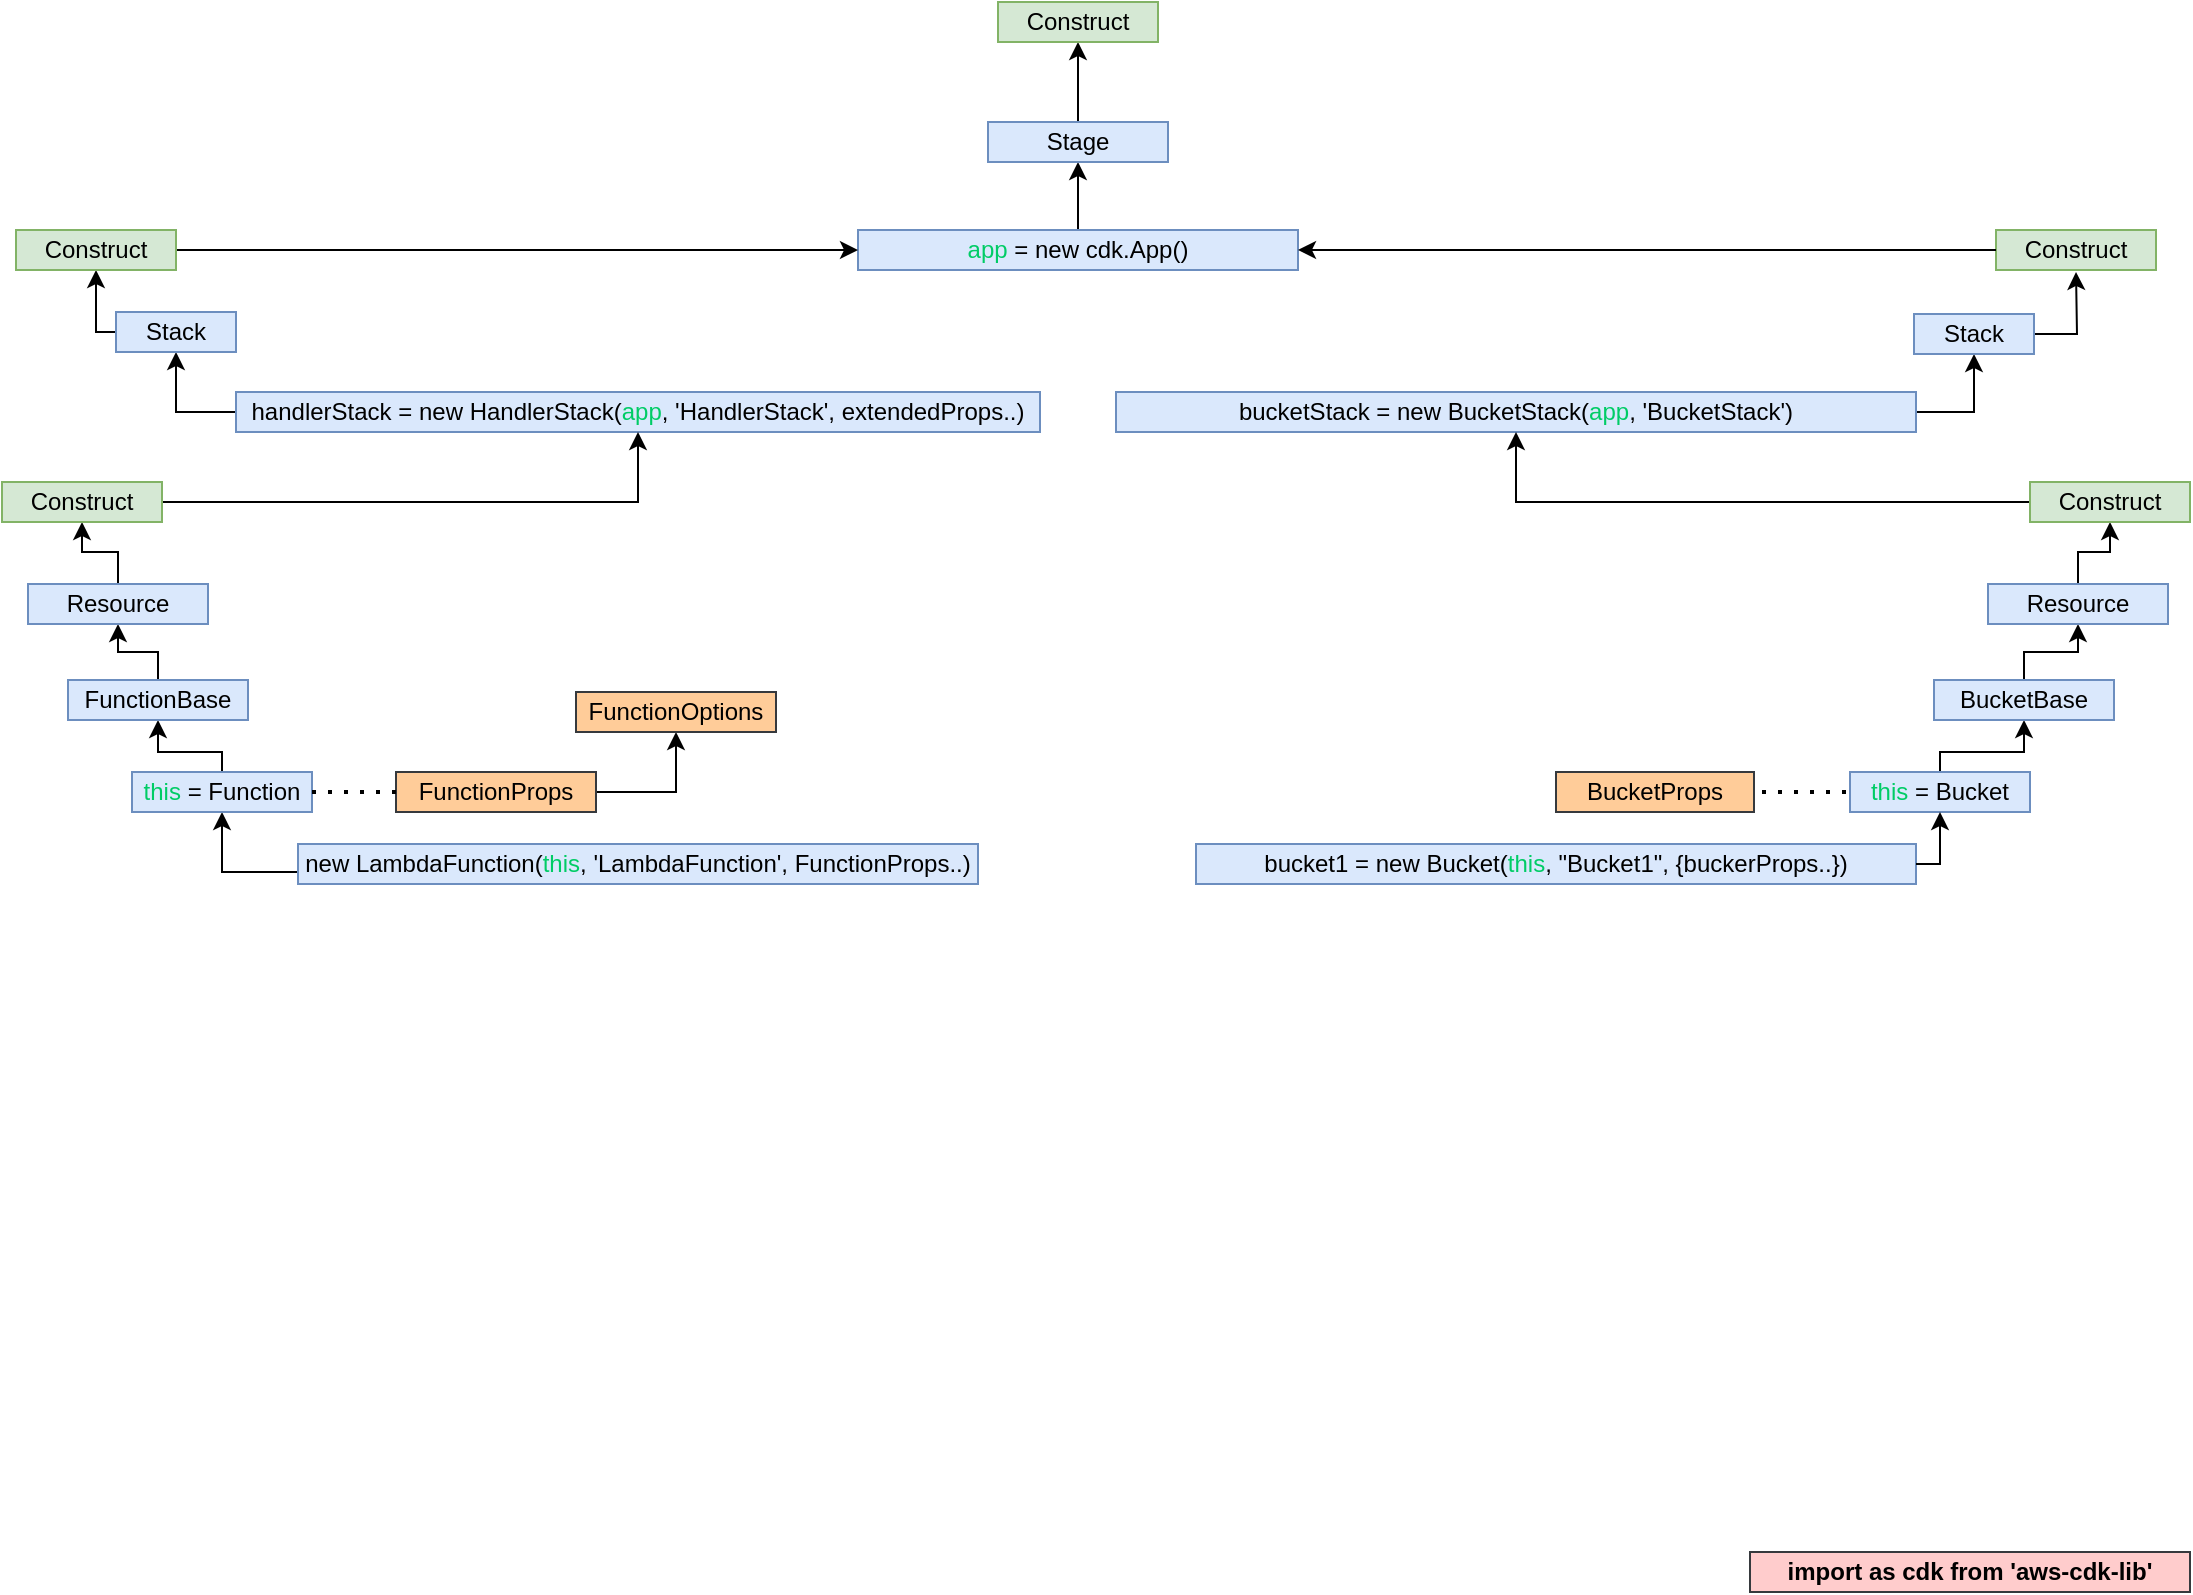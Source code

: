 <mxfile version="23.1.5" type="github">
  <diagram name="Page-1" id="hpfC6C4rZ-5vUPcEvH5o">
    <mxGraphModel dx="1383" dy="732" grid="1" gridSize="10" guides="1" tooltips="1" connect="1" arrows="1" fold="1" page="1" pageScale="1" pageWidth="1100" pageHeight="850" math="0" shadow="0">
      <root>
        <mxCell id="0" />
        <mxCell id="1" parent="0" />
        <mxCell id="QoQmynqA4SF9GIS3_MTl-1" value="bucket1 = new Bucket(&lt;font color=&quot;#00cc66&quot;&gt;this&lt;/font&gt;, &quot;Bucket1&quot;, {buckerProps..})" style="rounded=0;whiteSpace=wrap;html=1;flipV=1;flipH=1;fillColor=#dae8fc;strokeColor=#6c8ebf;fontStyle=0" parent="1" vertex="1">
          <mxGeometry x="600" y="466" width="360" height="20" as="geometry" />
        </mxCell>
        <mxCell id="NvNeomUsXUP52iQ3HjqU-1" value="import as cdk from &#39;aws-cdk-lib&#39;" style="rounded=0;whiteSpace=wrap;html=1;flipV=1;flipH=1;fillColor=#ffcccc;strokeColor=#36393d;fontStyle=1" vertex="1" parent="1">
          <mxGeometry x="877" y="820" width="220" height="20" as="geometry" />
        </mxCell>
        <mxCell id="NvNeomUsXUP52iQ3HjqU-18" style="edgeStyle=orthogonalEdgeStyle;rounded=0;orthogonalLoop=1;jettySize=auto;html=1;entryX=0.5;entryY=1;entryDx=0;entryDy=0;" edge="1" parent="1" source="NvNeomUsXUP52iQ3HjqU-2" target="NvNeomUsXUP52iQ3HjqU-15">
          <mxGeometry relative="1" as="geometry" />
        </mxCell>
        <mxCell id="NvNeomUsXUP52iQ3HjqU-2" value="&lt;font color=&quot;#00cc66&quot;&gt;app&lt;/font&gt; = new cdk.App()" style="rounded=0;whiteSpace=wrap;html=1;flipV=1;flipH=1;fillColor=#dae8fc;strokeColor=#6c8ebf;fontStyle=0" vertex="1" parent="1">
          <mxGeometry x="431" y="159" width="220" height="20" as="geometry" />
        </mxCell>
        <mxCell id="NvNeomUsXUP52iQ3HjqU-44" style="edgeStyle=orthogonalEdgeStyle;rounded=0;orthogonalLoop=1;jettySize=auto;html=1;entryX=0.5;entryY=1;entryDx=0;entryDy=0;" edge="1" parent="1" source="NvNeomUsXUP52iQ3HjqU-3" target="NvNeomUsXUP52iQ3HjqU-22">
          <mxGeometry relative="1" as="geometry">
            <Array as="points">
              <mxPoint x="989" y="250" />
            </Array>
          </mxGeometry>
        </mxCell>
        <mxCell id="NvNeomUsXUP52iQ3HjqU-3" value="bucketStack = new BucketStack(&lt;font color=&quot;#00cc66&quot;&gt;app&lt;/font&gt;, &#39;BucketStack&#39;)" style="rounded=0;whiteSpace=wrap;html=1;flipV=1;flipH=1;fillColor=#dae8fc;strokeColor=#6c8ebf;fontStyle=0" vertex="1" parent="1">
          <mxGeometry x="560" y="240" width="400" height="20" as="geometry" />
        </mxCell>
        <mxCell id="NvNeomUsXUP52iQ3HjqU-32" style="edgeStyle=orthogonalEdgeStyle;rounded=0;orthogonalLoop=1;jettySize=auto;html=1;entryX=0.5;entryY=1;entryDx=0;entryDy=0;" edge="1" parent="1" source="NvNeomUsXUP52iQ3HjqU-4" target="NvNeomUsXUP52iQ3HjqU-21">
          <mxGeometry relative="1" as="geometry">
            <Array as="points">
              <mxPoint x="90" y="250" />
            </Array>
          </mxGeometry>
        </mxCell>
        <mxCell id="NvNeomUsXUP52iQ3HjqU-4" value="handlerStack = new HandlerStack(&lt;font color=&quot;#00cc66&quot;&gt;app&lt;/font&gt;, &#39;HandlerStack&#39;, extendedProps..)" style="rounded=0;whiteSpace=wrap;html=1;flipV=1;flipH=1;fillColor=#dae8fc;strokeColor=#6c8ebf;fontStyle=0" vertex="1" parent="1">
          <mxGeometry x="120" y="240" width="402" height="20" as="geometry" />
        </mxCell>
        <mxCell id="NvNeomUsXUP52iQ3HjqU-37" style="edgeStyle=orthogonalEdgeStyle;rounded=0;orthogonalLoop=1;jettySize=auto;html=1;entryX=0.5;entryY=1;entryDx=0;entryDy=0;" edge="1" parent="1" source="NvNeomUsXUP52iQ3HjqU-5" target="NvNeomUsXUP52iQ3HjqU-23">
          <mxGeometry relative="1" as="geometry">
            <Array as="points">
              <mxPoint x="113" y="480" />
            </Array>
          </mxGeometry>
        </mxCell>
        <mxCell id="NvNeomUsXUP52iQ3HjqU-5" value="new LambdaFunction(&lt;font color=&quot;#00cc66&quot;&gt;this&lt;/font&gt;, &#39;LambdaFunction&#39;, FunctionProps..)" style="rounded=0;whiteSpace=wrap;html=1;flipV=1;flipH=1;fillColor=#dae8fc;strokeColor=#6c8ebf;fontStyle=0" vertex="1" parent="1">
          <mxGeometry x="151" y="466" width="340" height="20" as="geometry" />
        </mxCell>
        <mxCell id="NvNeomUsXUP52iQ3HjqU-19" style="edgeStyle=orthogonalEdgeStyle;rounded=0;orthogonalLoop=1;jettySize=auto;html=1;entryX=0.5;entryY=1;entryDx=0;entryDy=0;" edge="1" parent="1" source="NvNeomUsXUP52iQ3HjqU-15" target="NvNeomUsXUP52iQ3HjqU-17">
          <mxGeometry relative="1" as="geometry" />
        </mxCell>
        <mxCell id="NvNeomUsXUP52iQ3HjqU-15" value="Stage" style="rounded=0;whiteSpace=wrap;html=1;flipV=1;flipH=1;fillColor=#dae8fc;strokeColor=#6c8ebf;fontStyle=0" vertex="1" parent="1">
          <mxGeometry x="496" y="105" width="90" height="20" as="geometry" />
        </mxCell>
        <mxCell id="NvNeomUsXUP52iQ3HjqU-17" value="Construct" style="rounded=0;whiteSpace=wrap;html=1;flipV=1;flipH=1;fillColor=#d5e8d4;strokeColor=#82b366;fontStyle=0" vertex="1" parent="1">
          <mxGeometry x="501" y="45" width="80" height="20" as="geometry" />
        </mxCell>
        <mxCell id="NvNeomUsXUP52iQ3HjqU-33" style="edgeStyle=orthogonalEdgeStyle;rounded=0;orthogonalLoop=1;jettySize=auto;html=1;entryX=0.5;entryY=1;entryDx=0;entryDy=0;" edge="1" parent="1" source="NvNeomUsXUP52iQ3HjqU-21" target="NvNeomUsXUP52iQ3HjqU-29">
          <mxGeometry relative="1" as="geometry">
            <Array as="points">
              <mxPoint x="50" y="210" />
            </Array>
          </mxGeometry>
        </mxCell>
        <mxCell id="NvNeomUsXUP52iQ3HjqU-21" value="Stack" style="rounded=0;whiteSpace=wrap;html=1;flipV=1;flipH=1;fillColor=#dae8fc;strokeColor=#6c8ebf;fontStyle=0" vertex="1" parent="1">
          <mxGeometry x="60" y="200" width="60" height="20" as="geometry" />
        </mxCell>
        <mxCell id="NvNeomUsXUP52iQ3HjqU-46" style="edgeStyle=orthogonalEdgeStyle;rounded=0;orthogonalLoop=1;jettySize=auto;html=1;" edge="1" parent="1" source="NvNeomUsXUP52iQ3HjqU-22">
          <mxGeometry relative="1" as="geometry">
            <mxPoint x="1040" y="180" as="targetPoint" />
          </mxGeometry>
        </mxCell>
        <mxCell id="NvNeomUsXUP52iQ3HjqU-22" value="Stack" style="rounded=0;whiteSpace=wrap;html=1;flipV=1;flipH=1;fillColor=#dae8fc;strokeColor=#6c8ebf;fontStyle=0" vertex="1" parent="1">
          <mxGeometry x="959" y="201" width="60" height="20" as="geometry" />
        </mxCell>
        <mxCell id="NvNeomUsXUP52iQ3HjqU-39" style="edgeStyle=orthogonalEdgeStyle;rounded=0;orthogonalLoop=1;jettySize=auto;html=1;entryX=0.5;entryY=1;entryDx=0;entryDy=0;" edge="1" parent="1" source="NvNeomUsXUP52iQ3HjqU-23" target="NvNeomUsXUP52iQ3HjqU-25">
          <mxGeometry relative="1" as="geometry">
            <Array as="points">
              <mxPoint x="113" y="420" />
              <mxPoint x="81" y="420" />
            </Array>
          </mxGeometry>
        </mxCell>
        <mxCell id="NvNeomUsXUP52iQ3HjqU-23" value="&lt;font color=&quot;#00cc66&quot;&gt;this&lt;/font&gt; = Function" style="rounded=0;whiteSpace=wrap;html=1;flipV=1;flipH=1;fillColor=#dae8fc;strokeColor=#6c8ebf;fontStyle=0" vertex="1" parent="1">
          <mxGeometry x="68" y="430" width="90" height="20" as="geometry" />
        </mxCell>
        <mxCell id="NvNeomUsXUP52iQ3HjqU-40" style="edgeStyle=orthogonalEdgeStyle;rounded=0;orthogonalLoop=1;jettySize=auto;html=1;entryX=0.5;entryY=1;entryDx=0;entryDy=0;" edge="1" parent="1" source="NvNeomUsXUP52iQ3HjqU-25" target="NvNeomUsXUP52iQ3HjqU-27">
          <mxGeometry relative="1" as="geometry">
            <Array as="points">
              <mxPoint x="81" y="370" />
              <mxPoint x="61" y="370" />
            </Array>
          </mxGeometry>
        </mxCell>
        <mxCell id="NvNeomUsXUP52iQ3HjqU-25" value="FunctionBase" style="rounded=0;whiteSpace=wrap;html=1;flipV=1;flipH=1;fillColor=#dae8fc;strokeColor=#6c8ebf;fontStyle=0" vertex="1" parent="1">
          <mxGeometry x="36" y="384" width="90" height="20" as="geometry" />
        </mxCell>
        <mxCell id="NvNeomUsXUP52iQ3HjqU-41" style="edgeStyle=orthogonalEdgeStyle;rounded=0;orthogonalLoop=1;jettySize=auto;html=1;entryX=0.5;entryY=1;entryDx=0;entryDy=0;" edge="1" parent="1" source="NvNeomUsXUP52iQ3HjqU-27" target="NvNeomUsXUP52iQ3HjqU-28">
          <mxGeometry relative="1" as="geometry">
            <Array as="points">
              <mxPoint x="61" y="320" />
              <mxPoint x="43" y="320" />
            </Array>
          </mxGeometry>
        </mxCell>
        <mxCell id="NvNeomUsXUP52iQ3HjqU-27" value="Resource" style="rounded=0;whiteSpace=wrap;html=1;flipV=1;flipH=1;fillColor=#dae8fc;strokeColor=#6c8ebf;fontStyle=0" vertex="1" parent="1">
          <mxGeometry x="16" y="336" width="90" height="20" as="geometry" />
        </mxCell>
        <mxCell id="NvNeomUsXUP52iQ3HjqU-63" style="edgeStyle=orthogonalEdgeStyle;rounded=0;orthogonalLoop=1;jettySize=auto;html=1;entryX=0.5;entryY=1;entryDx=0;entryDy=0;" edge="1" parent="1" source="NvNeomUsXUP52iQ3HjqU-28" target="NvNeomUsXUP52iQ3HjqU-4">
          <mxGeometry relative="1" as="geometry" />
        </mxCell>
        <mxCell id="NvNeomUsXUP52iQ3HjqU-28" value="Construct" style="rounded=0;whiteSpace=wrap;html=1;flipV=1;flipH=1;fillColor=#d5e8d4;strokeColor=#82b366;fontStyle=0" vertex="1" parent="1">
          <mxGeometry x="3" y="285" width="80" height="20" as="geometry" />
        </mxCell>
        <mxCell id="NvNeomUsXUP52iQ3HjqU-66" style="edgeStyle=orthogonalEdgeStyle;rounded=0;orthogonalLoop=1;jettySize=auto;html=1;entryX=0;entryY=0.5;entryDx=0;entryDy=0;" edge="1" parent="1" source="NvNeomUsXUP52iQ3HjqU-29" target="NvNeomUsXUP52iQ3HjqU-2">
          <mxGeometry relative="1" as="geometry">
            <mxPoint x="420" y="170" as="targetPoint" />
          </mxGeometry>
        </mxCell>
        <mxCell id="NvNeomUsXUP52iQ3HjqU-29" value="Construct" style="rounded=0;whiteSpace=wrap;html=1;flipV=1;flipH=1;fillColor=#d5e8d4;strokeColor=#82b366;fontStyle=0" vertex="1" parent="1">
          <mxGeometry x="10" y="159" width="80" height="20" as="geometry" />
        </mxCell>
        <mxCell id="NvNeomUsXUP52iQ3HjqU-30" value="Construct" style="rounded=0;whiteSpace=wrap;html=1;flipV=1;flipH=1;fillColor=#d5e8d4;strokeColor=#82b366;fontStyle=0" vertex="1" parent="1">
          <mxGeometry x="1000" y="159" width="80" height="20" as="geometry" />
        </mxCell>
        <mxCell id="NvNeomUsXUP52iQ3HjqU-58" style="edgeStyle=orthogonalEdgeStyle;rounded=0;orthogonalLoop=1;jettySize=auto;html=1;entryX=0.5;entryY=1;entryDx=0;entryDy=0;" edge="1" parent="1" source="NvNeomUsXUP52iQ3HjqU-51" target="NvNeomUsXUP52iQ3HjqU-53">
          <mxGeometry relative="1" as="geometry">
            <Array as="points">
              <mxPoint x="972" y="420" />
              <mxPoint x="1014" y="420" />
            </Array>
          </mxGeometry>
        </mxCell>
        <mxCell id="NvNeomUsXUP52iQ3HjqU-51" value="&lt;font color=&quot;#00cc66&quot;&gt;this&lt;/font&gt; = Bucket" style="rounded=0;whiteSpace=wrap;html=1;flipV=1;flipH=1;fillColor=#dae8fc;strokeColor=#6c8ebf;fontStyle=0" vertex="1" parent="1">
          <mxGeometry x="927" y="430" width="90" height="20" as="geometry" />
        </mxCell>
        <mxCell id="NvNeomUsXUP52iQ3HjqU-59" style="edgeStyle=orthogonalEdgeStyle;rounded=0;orthogonalLoop=1;jettySize=auto;html=1;entryX=0.5;entryY=1;entryDx=0;entryDy=0;" edge="1" parent="1" source="NvNeomUsXUP52iQ3HjqU-53" target="NvNeomUsXUP52iQ3HjqU-55">
          <mxGeometry relative="1" as="geometry">
            <Array as="points">
              <mxPoint x="1014" y="370" />
              <mxPoint x="1041" y="370" />
            </Array>
          </mxGeometry>
        </mxCell>
        <mxCell id="NvNeomUsXUP52iQ3HjqU-53" value="BucketBase" style="rounded=0;whiteSpace=wrap;html=1;flipV=1;flipH=1;fillColor=#dae8fc;strokeColor=#6c8ebf;fontStyle=0" vertex="1" parent="1">
          <mxGeometry x="969" y="384" width="90" height="20" as="geometry" />
        </mxCell>
        <mxCell id="NvNeomUsXUP52iQ3HjqU-60" style="edgeStyle=orthogonalEdgeStyle;rounded=0;orthogonalLoop=1;jettySize=auto;html=1;entryX=0.5;entryY=1;entryDx=0;entryDy=0;" edge="1" parent="1" source="NvNeomUsXUP52iQ3HjqU-55" target="NvNeomUsXUP52iQ3HjqU-56">
          <mxGeometry relative="1" as="geometry">
            <Array as="points">
              <mxPoint x="1041" y="320" />
              <mxPoint x="1057" y="320" />
            </Array>
          </mxGeometry>
        </mxCell>
        <mxCell id="NvNeomUsXUP52iQ3HjqU-55" value="Resource" style="rounded=0;whiteSpace=wrap;html=1;flipV=1;flipH=1;fillColor=#dae8fc;strokeColor=#6c8ebf;fontStyle=0" vertex="1" parent="1">
          <mxGeometry x="996" y="336" width="90" height="20" as="geometry" />
        </mxCell>
        <mxCell id="NvNeomUsXUP52iQ3HjqU-64" style="edgeStyle=orthogonalEdgeStyle;rounded=0;orthogonalLoop=1;jettySize=auto;html=1;entryX=0.5;entryY=1;entryDx=0;entryDy=0;" edge="1" parent="1" source="NvNeomUsXUP52iQ3HjqU-56" target="NvNeomUsXUP52iQ3HjqU-3">
          <mxGeometry relative="1" as="geometry" />
        </mxCell>
        <mxCell id="NvNeomUsXUP52iQ3HjqU-56" value="Construct" style="rounded=0;whiteSpace=wrap;html=1;flipV=1;flipH=1;fillColor=#d5e8d4;strokeColor=#82b366;fontStyle=0" vertex="1" parent="1">
          <mxGeometry x="1017" y="285" width="80" height="20" as="geometry" />
        </mxCell>
        <mxCell id="NvNeomUsXUP52iQ3HjqU-57" style="edgeStyle=orthogonalEdgeStyle;rounded=0;orthogonalLoop=1;jettySize=auto;html=1;" edge="1" parent="1" source="QoQmynqA4SF9GIS3_MTl-1" target="NvNeomUsXUP52iQ3HjqU-51">
          <mxGeometry relative="1" as="geometry">
            <Array as="points">
              <mxPoint x="972" y="476" />
            </Array>
          </mxGeometry>
        </mxCell>
        <mxCell id="NvNeomUsXUP52iQ3HjqU-65" style="edgeStyle=orthogonalEdgeStyle;rounded=0;orthogonalLoop=1;jettySize=auto;html=1;" edge="1" parent="1" source="NvNeomUsXUP52iQ3HjqU-30" target="NvNeomUsXUP52iQ3HjqU-2">
          <mxGeometry relative="1" as="geometry" />
        </mxCell>
        <mxCell id="NvNeomUsXUP52iQ3HjqU-67" value="BucketProps" style="rounded=0;whiteSpace=wrap;html=1;flipV=1;flipH=1;fillColor=#ffcc99;strokeColor=#36393d;fontStyle=0;" vertex="1" parent="1">
          <mxGeometry x="780" y="430" width="99" height="20" as="geometry" />
        </mxCell>
        <mxCell id="NvNeomUsXUP52iQ3HjqU-70" style="edgeStyle=orthogonalEdgeStyle;rounded=0;orthogonalLoop=1;jettySize=auto;html=1;entryX=0.5;entryY=1;entryDx=0;entryDy=0;" edge="1" parent="1" source="NvNeomUsXUP52iQ3HjqU-68" target="NvNeomUsXUP52iQ3HjqU-69">
          <mxGeometry relative="1" as="geometry">
            <Array as="points">
              <mxPoint x="340" y="440" />
            </Array>
          </mxGeometry>
        </mxCell>
        <mxCell id="NvNeomUsXUP52iQ3HjqU-68" value="FunctionProps" style="rounded=0;whiteSpace=wrap;html=1;flipV=1;flipH=1;fillColor=#ffcc99;strokeColor=#36393d;fontStyle=0;" vertex="1" parent="1">
          <mxGeometry x="200" y="430" width="100" height="20" as="geometry" />
        </mxCell>
        <mxCell id="NvNeomUsXUP52iQ3HjqU-69" value="FunctionOptions" style="rounded=0;whiteSpace=wrap;html=1;flipV=1;flipH=1;fillColor=#ffcc99;strokeColor=#36393d;fontStyle=0;" vertex="1" parent="1">
          <mxGeometry x="290" y="390" width="100" height="20" as="geometry" />
        </mxCell>
        <mxCell id="NvNeomUsXUP52iQ3HjqU-73" value="" style="endArrow=none;dashed=1;html=1;dashPattern=1 3;strokeWidth=2;rounded=0;exitX=1;exitY=0.5;exitDx=0;exitDy=0;" edge="1" parent="1" source="NvNeomUsXUP52iQ3HjqU-23">
          <mxGeometry width="50" height="50" relative="1" as="geometry">
            <mxPoint x="400" y="480" as="sourcePoint" />
            <mxPoint x="200" y="440" as="targetPoint" />
          </mxGeometry>
        </mxCell>
        <mxCell id="NvNeomUsXUP52iQ3HjqU-74" value="" style="endArrow=none;dashed=1;html=1;dashPattern=1 3;strokeWidth=2;rounded=0;exitX=1;exitY=0.5;exitDx=0;exitDy=0;" edge="1" parent="1">
          <mxGeometry width="50" height="50" relative="1" as="geometry">
            <mxPoint x="883" y="440" as="sourcePoint" />
            <mxPoint x="925" y="440" as="targetPoint" />
          </mxGeometry>
        </mxCell>
      </root>
    </mxGraphModel>
  </diagram>
</mxfile>
